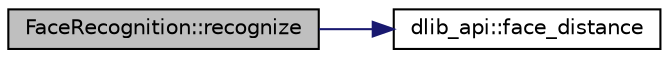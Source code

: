 digraph "FaceRecognition::recognize"
{
 // LATEX_PDF_SIZE
  edge [fontname="Helvetica",fontsize="10",labelfontname="Helvetica",labelfontsize="10"];
  node [fontname="Helvetica",fontsize="10",shape=record];
  rankdir="LR";
  Node1 [label="FaceRecognition::recognize",height=0.2,width=0.4,color="black", fillcolor="grey75", style="filled", fontcolor="black",tooltip=" "];
  Node1 -> Node2 [color="midnightblue",fontsize="10",style="solid",fontname="Helvetica"];
  Node2 [label="dlib_api::face_distance",height=0.2,width=0.4,color="black", fillcolor="white", style="filled",URL="$namespacedlib__api.html#a5f63fa8f69d1f2d188c34eb83a5fcc21",tooltip=" "];
}
